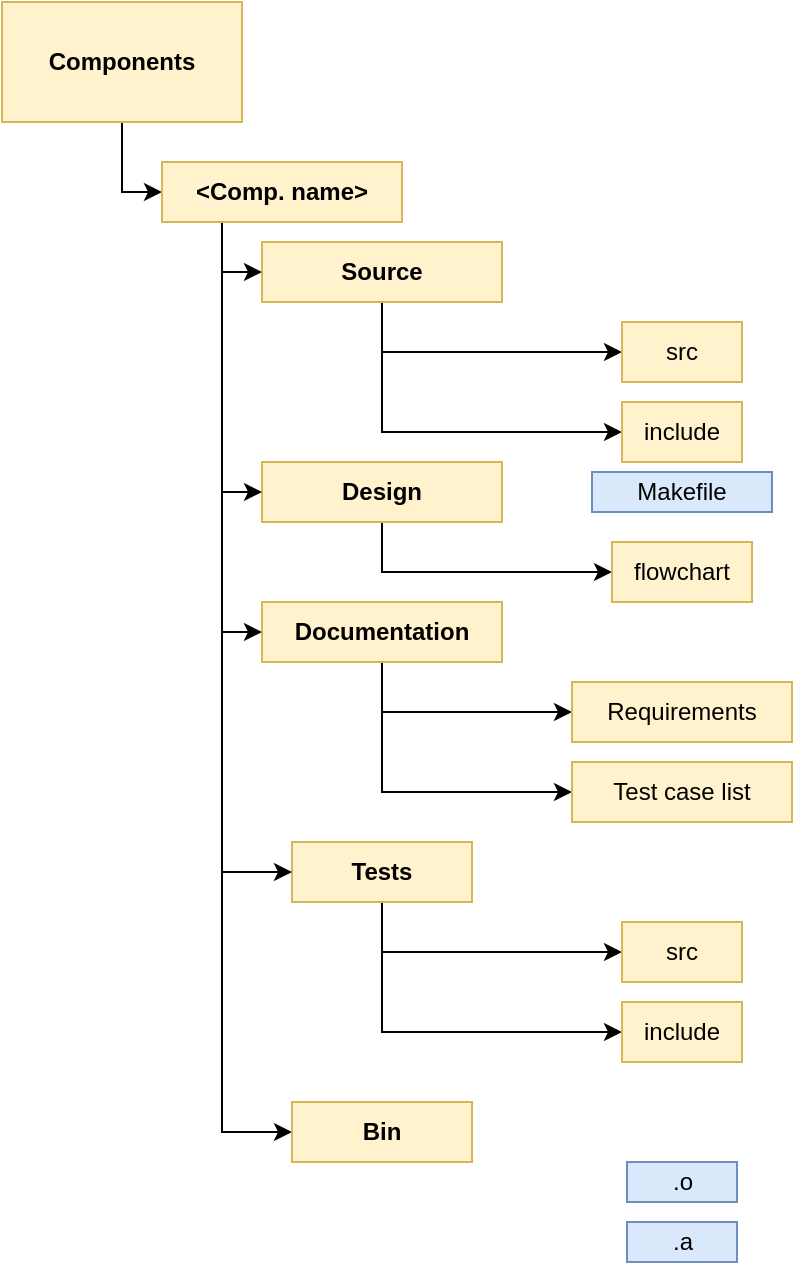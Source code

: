 <mxfile version="13.0.1" type="device"><diagram id="fMpuEZEksT3JYg_K59Uq" name="Page-1"><mxGraphModel dx="544" dy="886" grid="1" gridSize="10" guides="1" tooltips="1" connect="1" arrows="1" fold="1" page="1" pageScale="1" pageWidth="850" pageHeight="1100" math="0" shadow="0"><root><mxCell id="0"/><mxCell id="1" parent="0"/><mxCell id="Xpfuj2FfwY3jRvTQtbKm-21" style="edgeStyle=orthogonalEdgeStyle;rounded=0;orthogonalLoop=1;jettySize=auto;html=1;exitX=0.5;exitY=1;exitDx=0;exitDy=0;entryX=0;entryY=0.5;entryDx=0;entryDy=0;" edge="1" parent="1" source="Xpfuj2FfwY3jRvTQtbKm-1" target="Xpfuj2FfwY3jRvTQtbKm-6"><mxGeometry relative="1" as="geometry"/></mxCell><mxCell id="Xpfuj2FfwY3jRvTQtbKm-22" style="edgeStyle=orthogonalEdgeStyle;rounded=0;orthogonalLoop=1;jettySize=auto;html=1;exitX=0.5;exitY=1;exitDx=0;exitDy=0;entryX=0;entryY=0.5;entryDx=0;entryDy=0;" edge="1" parent="1" source="Xpfuj2FfwY3jRvTQtbKm-1" target="Xpfuj2FfwY3jRvTQtbKm-7"><mxGeometry relative="1" as="geometry"><Array as="points"><mxPoint x="240" y="285"/></Array></mxGeometry></mxCell><mxCell id="Xpfuj2FfwY3jRvTQtbKm-1" value="&lt;span&gt;Source&lt;/span&gt;" style="rounded=0;whiteSpace=wrap;html=1;fillColor=#fff2cc;strokeColor=#d6b656;fontStyle=1" vertex="1" parent="1"><mxGeometry x="180" y="190" width="120" height="30" as="geometry"/></mxCell><mxCell id="Xpfuj2FfwY3jRvTQtbKm-16" style="edgeStyle=orthogonalEdgeStyle;rounded=0;orthogonalLoop=1;jettySize=auto;html=1;exitX=0.5;exitY=1;exitDx=0;exitDy=0;entryX=0;entryY=0.5;entryDx=0;entryDy=0;" edge="1" parent="1" source="Xpfuj2FfwY3jRvTQtbKm-2" target="Xpfuj2FfwY3jRvTQtbKm-15"><mxGeometry relative="1" as="geometry"/></mxCell><mxCell id="Xpfuj2FfwY3jRvTQtbKm-2" value="&lt;b&gt;Components&lt;/b&gt;" style="rounded=0;whiteSpace=wrap;html=1;fillColor=#fff2cc;strokeColor=#d6b656;" vertex="1" parent="1"><mxGeometry x="50" y="70" width="120" height="60" as="geometry"/></mxCell><mxCell id="Xpfuj2FfwY3jRvTQtbKm-23" style="edgeStyle=orthogonalEdgeStyle;rounded=0;orthogonalLoop=1;jettySize=auto;html=1;exitX=0.5;exitY=1;exitDx=0;exitDy=0;entryX=0;entryY=0.5;entryDx=0;entryDy=0;" edge="1" parent="1" source="Xpfuj2FfwY3jRvTQtbKm-3" target="Xpfuj2FfwY3jRvTQtbKm-8"><mxGeometry relative="1" as="geometry"/></mxCell><mxCell id="Xpfuj2FfwY3jRvTQtbKm-3" value="&lt;span&gt;Design&lt;/span&gt;" style="rounded=0;whiteSpace=wrap;html=1;fillColor=#fff2cc;strokeColor=#d6b656;fontStyle=1" vertex="1" parent="1"><mxGeometry x="180" y="300" width="120" height="30" as="geometry"/></mxCell><mxCell id="Xpfuj2FfwY3jRvTQtbKm-24" style="edgeStyle=orthogonalEdgeStyle;rounded=0;orthogonalLoop=1;jettySize=auto;html=1;exitX=0.5;exitY=1;exitDx=0;exitDy=0;entryX=0;entryY=0.5;entryDx=0;entryDy=0;" edge="1" parent="1" source="Xpfuj2FfwY3jRvTQtbKm-4" target="Xpfuj2FfwY3jRvTQtbKm-9"><mxGeometry relative="1" as="geometry"/></mxCell><mxCell id="Xpfuj2FfwY3jRvTQtbKm-25" style="edgeStyle=orthogonalEdgeStyle;rounded=0;orthogonalLoop=1;jettySize=auto;html=1;exitX=0.5;exitY=1;exitDx=0;exitDy=0;entryX=0;entryY=0.5;entryDx=0;entryDy=0;" edge="1" parent="1" source="Xpfuj2FfwY3jRvTQtbKm-4" target="Xpfuj2FfwY3jRvTQtbKm-12"><mxGeometry relative="1" as="geometry"/></mxCell><mxCell id="Xpfuj2FfwY3jRvTQtbKm-4" value="Documentation" style="rounded=0;whiteSpace=wrap;html=1;fillColor=#fff2cc;strokeColor=#d6b656;fontStyle=1" vertex="1" parent="1"><mxGeometry x="180" y="370" width="120" height="30" as="geometry"/></mxCell><mxCell id="Xpfuj2FfwY3jRvTQtbKm-27" style="edgeStyle=orthogonalEdgeStyle;rounded=0;orthogonalLoop=1;jettySize=auto;html=1;exitX=0.5;exitY=1;exitDx=0;exitDy=0;entryX=0;entryY=0.5;entryDx=0;entryDy=0;" edge="1" parent="1" source="Xpfuj2FfwY3jRvTQtbKm-5" target="Xpfuj2FfwY3jRvTQtbKm-13"><mxGeometry relative="1" as="geometry"/></mxCell><mxCell id="Xpfuj2FfwY3jRvTQtbKm-28" style="edgeStyle=orthogonalEdgeStyle;rounded=0;orthogonalLoop=1;jettySize=auto;html=1;exitX=0.5;exitY=1;exitDx=0;exitDy=0;entryX=0;entryY=0.5;entryDx=0;entryDy=0;" edge="1" parent="1" source="Xpfuj2FfwY3jRvTQtbKm-5" target="Xpfuj2FfwY3jRvTQtbKm-14"><mxGeometry relative="1" as="geometry"/></mxCell><mxCell id="Xpfuj2FfwY3jRvTQtbKm-5" value="&lt;div&gt;Tests&lt;/div&gt;" style="rounded=0;whiteSpace=wrap;html=1;fillColor=#fff2cc;strokeColor=#d6b656;fontStyle=1" vertex="1" parent="1"><mxGeometry x="195" y="490" width="90" height="30" as="geometry"/></mxCell><mxCell id="Xpfuj2FfwY3jRvTQtbKm-6" value="src" style="rounded=0;whiteSpace=wrap;html=1;fillColor=#fff2cc;strokeColor=#d6b656;" vertex="1" parent="1"><mxGeometry x="360" y="230" width="60" height="30" as="geometry"/></mxCell><mxCell id="Xpfuj2FfwY3jRvTQtbKm-7" value="include" style="rounded=0;whiteSpace=wrap;html=1;fillColor=#fff2cc;strokeColor=#d6b656;" vertex="1" parent="1"><mxGeometry x="360" y="270" width="60" height="30" as="geometry"/></mxCell><mxCell id="Xpfuj2FfwY3jRvTQtbKm-8" value="&lt;div&gt;flowchart&lt;/div&gt;" style="rounded=0;whiteSpace=wrap;html=1;fillColor=#fff2cc;strokeColor=#d6b656;" vertex="1" parent="1"><mxGeometry x="355" y="340" width="70" height="30" as="geometry"/></mxCell><mxCell id="Xpfuj2FfwY3jRvTQtbKm-9" value="Requirements" style="rounded=0;whiteSpace=wrap;html=1;fillColor=#fff2cc;strokeColor=#d6b656;" vertex="1" parent="1"><mxGeometry x="335" y="410" width="110" height="30" as="geometry"/></mxCell><mxCell id="Xpfuj2FfwY3jRvTQtbKm-12" value="Test case list" style="rounded=0;whiteSpace=wrap;html=1;fillColor=#fff2cc;strokeColor=#d6b656;" vertex="1" parent="1"><mxGeometry x="335" y="450" width="110" height="30" as="geometry"/></mxCell><mxCell id="Xpfuj2FfwY3jRvTQtbKm-13" value="src" style="rounded=0;whiteSpace=wrap;html=1;fillColor=#fff2cc;strokeColor=#d6b656;" vertex="1" parent="1"><mxGeometry x="360" y="530" width="60" height="30" as="geometry"/></mxCell><mxCell id="Xpfuj2FfwY3jRvTQtbKm-14" value="include" style="rounded=0;whiteSpace=wrap;html=1;fillColor=#fff2cc;strokeColor=#d6b656;" vertex="1" parent="1"><mxGeometry x="360" y="570" width="60" height="30" as="geometry"/></mxCell><mxCell id="Xpfuj2FfwY3jRvTQtbKm-17" style="edgeStyle=orthogonalEdgeStyle;rounded=0;orthogonalLoop=1;jettySize=auto;html=1;exitX=0.25;exitY=1;exitDx=0;exitDy=0;entryX=0;entryY=0.5;entryDx=0;entryDy=0;" edge="1" parent="1" source="Xpfuj2FfwY3jRvTQtbKm-15" target="Xpfuj2FfwY3jRvTQtbKm-1"><mxGeometry relative="1" as="geometry"><mxPoint x="160" y="210" as="targetPoint"/><Array as="points"><mxPoint x="160" y="205"/></Array></mxGeometry></mxCell><mxCell id="Xpfuj2FfwY3jRvTQtbKm-18" style="edgeStyle=orthogonalEdgeStyle;rounded=0;orthogonalLoop=1;jettySize=auto;html=1;exitX=0.25;exitY=1;exitDx=0;exitDy=0;entryX=0;entryY=0.5;entryDx=0;entryDy=0;" edge="1" parent="1" source="Xpfuj2FfwY3jRvTQtbKm-15" target="Xpfuj2FfwY3jRvTQtbKm-3"><mxGeometry relative="1" as="geometry"/></mxCell><mxCell id="Xpfuj2FfwY3jRvTQtbKm-19" style="edgeStyle=orthogonalEdgeStyle;rounded=0;orthogonalLoop=1;jettySize=auto;html=1;exitX=0.25;exitY=1;exitDx=0;exitDy=0;entryX=0;entryY=0.5;entryDx=0;entryDy=0;" edge="1" parent="1" source="Xpfuj2FfwY3jRvTQtbKm-15" target="Xpfuj2FfwY3jRvTQtbKm-4"><mxGeometry relative="1" as="geometry"/></mxCell><mxCell id="Xpfuj2FfwY3jRvTQtbKm-20" style="edgeStyle=orthogonalEdgeStyle;rounded=0;orthogonalLoop=1;jettySize=auto;html=1;exitX=0.25;exitY=1;exitDx=0;exitDy=0;entryX=0;entryY=0.5;entryDx=0;entryDy=0;" edge="1" parent="1" source="Xpfuj2FfwY3jRvTQtbKm-15" target="Xpfuj2FfwY3jRvTQtbKm-5"><mxGeometry relative="1" as="geometry"/></mxCell><mxCell id="Xpfuj2FfwY3jRvTQtbKm-30" style="edgeStyle=orthogonalEdgeStyle;rounded=0;orthogonalLoop=1;jettySize=auto;html=1;exitX=0.25;exitY=1;exitDx=0;exitDy=0;entryX=0;entryY=0.5;entryDx=0;entryDy=0;" edge="1" parent="1" source="Xpfuj2FfwY3jRvTQtbKm-15" target="Xpfuj2FfwY3jRvTQtbKm-29"><mxGeometry relative="1" as="geometry"/></mxCell><mxCell id="Xpfuj2FfwY3jRvTQtbKm-15" value="&amp;lt;Comp. name&amp;gt;" style="rounded=0;whiteSpace=wrap;html=1;fillColor=#fff2cc;strokeColor=#d6b656;fontStyle=1" vertex="1" parent="1"><mxGeometry x="130" y="150" width="120" height="30" as="geometry"/></mxCell><mxCell id="Xpfuj2FfwY3jRvTQtbKm-29" value="Bin" style="rounded=0;whiteSpace=wrap;html=1;fillColor=#fff2cc;strokeColor=#d6b656;fontStyle=1" vertex="1" parent="1"><mxGeometry x="195" y="620" width="90" height="30" as="geometry"/></mxCell><mxCell id="Xpfuj2FfwY3jRvTQtbKm-31" value="Makefile" style="rounded=0;whiteSpace=wrap;html=1;fillColor=#dae8fc;strokeColor=#6c8ebf;" vertex="1" parent="1"><mxGeometry x="345" y="305" width="90" height="20" as="geometry"/></mxCell><mxCell id="Xpfuj2FfwY3jRvTQtbKm-32" value=".o" style="rounded=0;whiteSpace=wrap;html=1;fillColor=#dae8fc;strokeColor=#6c8ebf;" vertex="1" parent="1"><mxGeometry x="362.5" y="650" width="55" height="20" as="geometry"/></mxCell><mxCell id="Xpfuj2FfwY3jRvTQtbKm-33" value=".a" style="rounded=0;whiteSpace=wrap;html=1;fillColor=#dae8fc;strokeColor=#6c8ebf;" vertex="1" parent="1"><mxGeometry x="362.5" y="680" width="55" height="20" as="geometry"/></mxCell></root></mxGraphModel></diagram></mxfile>